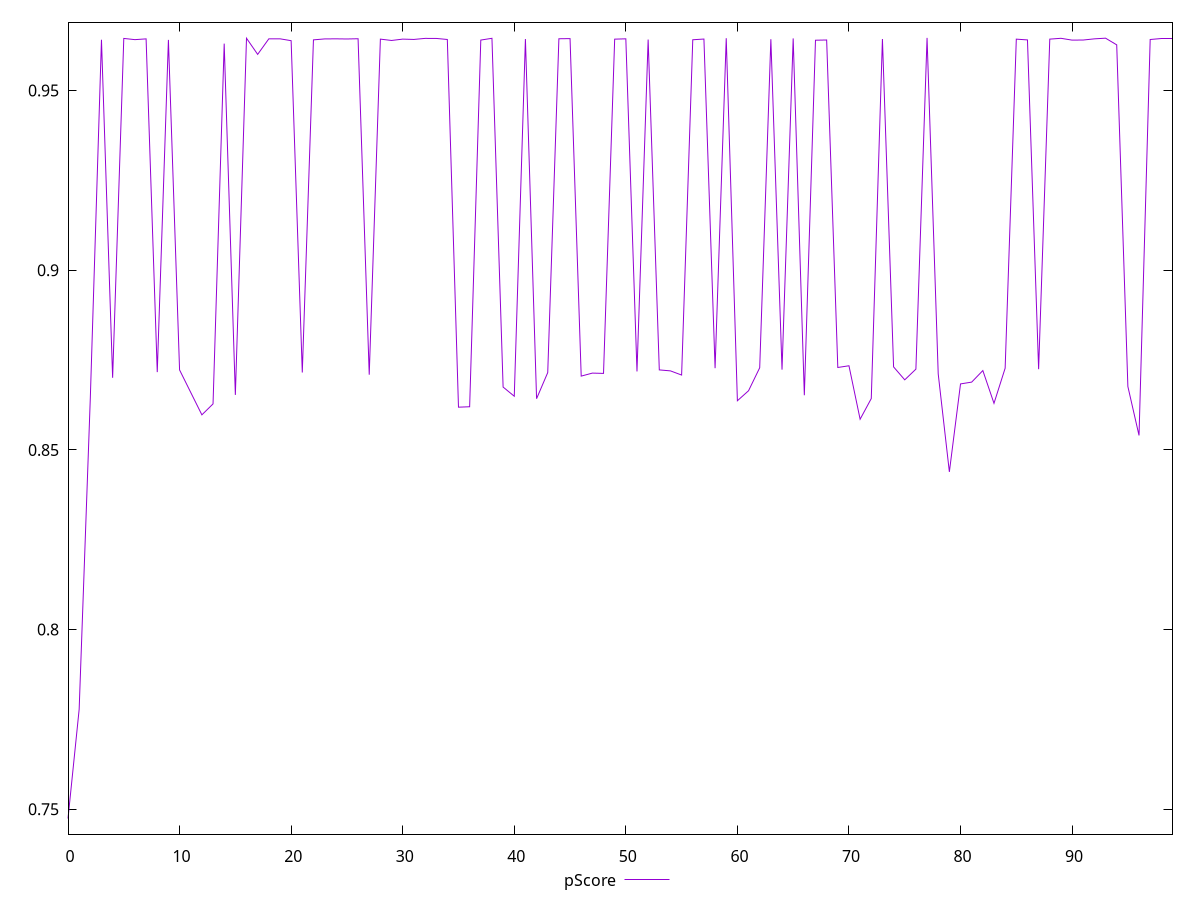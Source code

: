 reset

$pScore <<EOF
0 0.7474161314909402
1 0.7777973054645357
2 0.8644718932625668
3 0.9641364620635811
4 0.8700773669201575
5 0.9645123690863848
6 0.9641758088845569
7 0.9643904318036689
8 0.871641407001734
9 0.9641113882934633
10 0.8722592517498957
11 0.8660042315036587
12 0.8597591391397055
13 0.8628051103119887
14 0.9630609995596946
15 0.865308035255025
16 0.9645658811559563
17 0.9600767452660091
18 0.9643981595720028
19 0.9644073988637782
20 0.9638848229183985
21 0.8715380401156498
22 0.9641140168140199
23 0.9643738957735589
24 0.964401063501068
25 0.964358081721896
26 0.9644281900406964
27 0.8709209166066867
28 0.9643195819868015
29 0.9639441145253025
30 0.9643210728551563
31 0.9642325117148156
32 0.9645225947489651
33 0.9645150936396916
34 0.9642208364566078
35 0.8618896483187257
36 0.8620107636192553
37 0.9640585021677686
38 0.964548979553374
39 0.8674899604409755
40 0.864938840562975
41 0.9643527451682197
42 0.8642507204220156
43 0.8715238881732355
44 0.9644216298985562
45 0.9644635197325845
46 0.8705369610113312
47 0.8713737799582207
48 0.8712906943974676
49 0.964312544806335
50 0.9644020587247707
51 0.8718411541590259
52 0.964197187877559
53 0.8722638237643421
54 0.8719942183937442
55 0.8708333398089286
56 0.9641427587261006
57 0.9643421393578755
58 0.8727400307108644
59 0.9645797143545194
60 0.8636803969423751
61 0.8664659098470602
62 0.8728659016787629
63 0.9643021488039674
64 0.8723249046846755
65 0.9645119290357899
66 0.8652062755229638
67 0.9640145239417095
68 0.96407777254312
69 0.8729377501883507
70 0.8734167259845554
71 0.8585360322421401
72 0.8642916253933388
73 0.9643557622279446
74 0.8731034650940143
75 0.8695029561202556
76 0.8724763883971511
77 0.9646577209798473
78 0.8711472481366833
79 0.8438772404203039
80 0.8683650314670338
81 0.8688688014662248
82 0.8720796232287197
83 0.8629625169935329
84 0.8727366790268872
85 0.9643132506759697
86 0.9640986021546722
87 0.8724669201788611
88 0.9643201159544907
89 0.9645481895200338
90 0.9640408987250524
91 0.9640691998318512
92 0.9643971510841165
93 0.9645846993194744
94 0.9627226577735926
95 0.8676464939112369
96 0.8540279955068784
97 0.9642133747700978
98 0.9644887309360781
99 0.9644929906498461
EOF

set key outside below
set xrange [0:99]
set yrange [0.743071299701162:0.9690025527696254]
set trange [0.743071299701162:0.9690025527696254]
set terminal svg size 640, 500 enhanced background rgb 'white'
set output "report_00019_2021-02-10T18-14-37.922Z//interactive/samples/pages+cached+noadtech+nomedia+nocss/pScore/values.svg"

plot $pScore title "pScore" with line

reset

